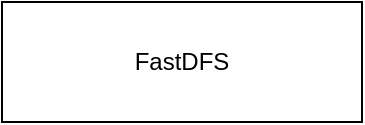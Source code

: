 <mxfile version="21.3.7" type="github">
  <diagram name="第 1 页" id="6J8VfOYayrt2nx--sgnk">
    <mxGraphModel dx="1050" dy="625" grid="1" gridSize="10" guides="1" tooltips="1" connect="1" arrows="1" fold="1" page="1" pageScale="1" pageWidth="827" pageHeight="1169" math="0" shadow="0">
      <root>
        <mxCell id="0" />
        <mxCell id="1" parent="0" />
        <mxCell id="AD5kIY-ef99YtzFIq-Gk-1" value="FastDFS" style="html=1;align=center;verticalAlign=middle;dashed=0;whiteSpace=wrap;" vertex="1" parent="1">
          <mxGeometry x="160" y="390" width="180" height="60" as="geometry" />
        </mxCell>
      </root>
    </mxGraphModel>
  </diagram>
</mxfile>

